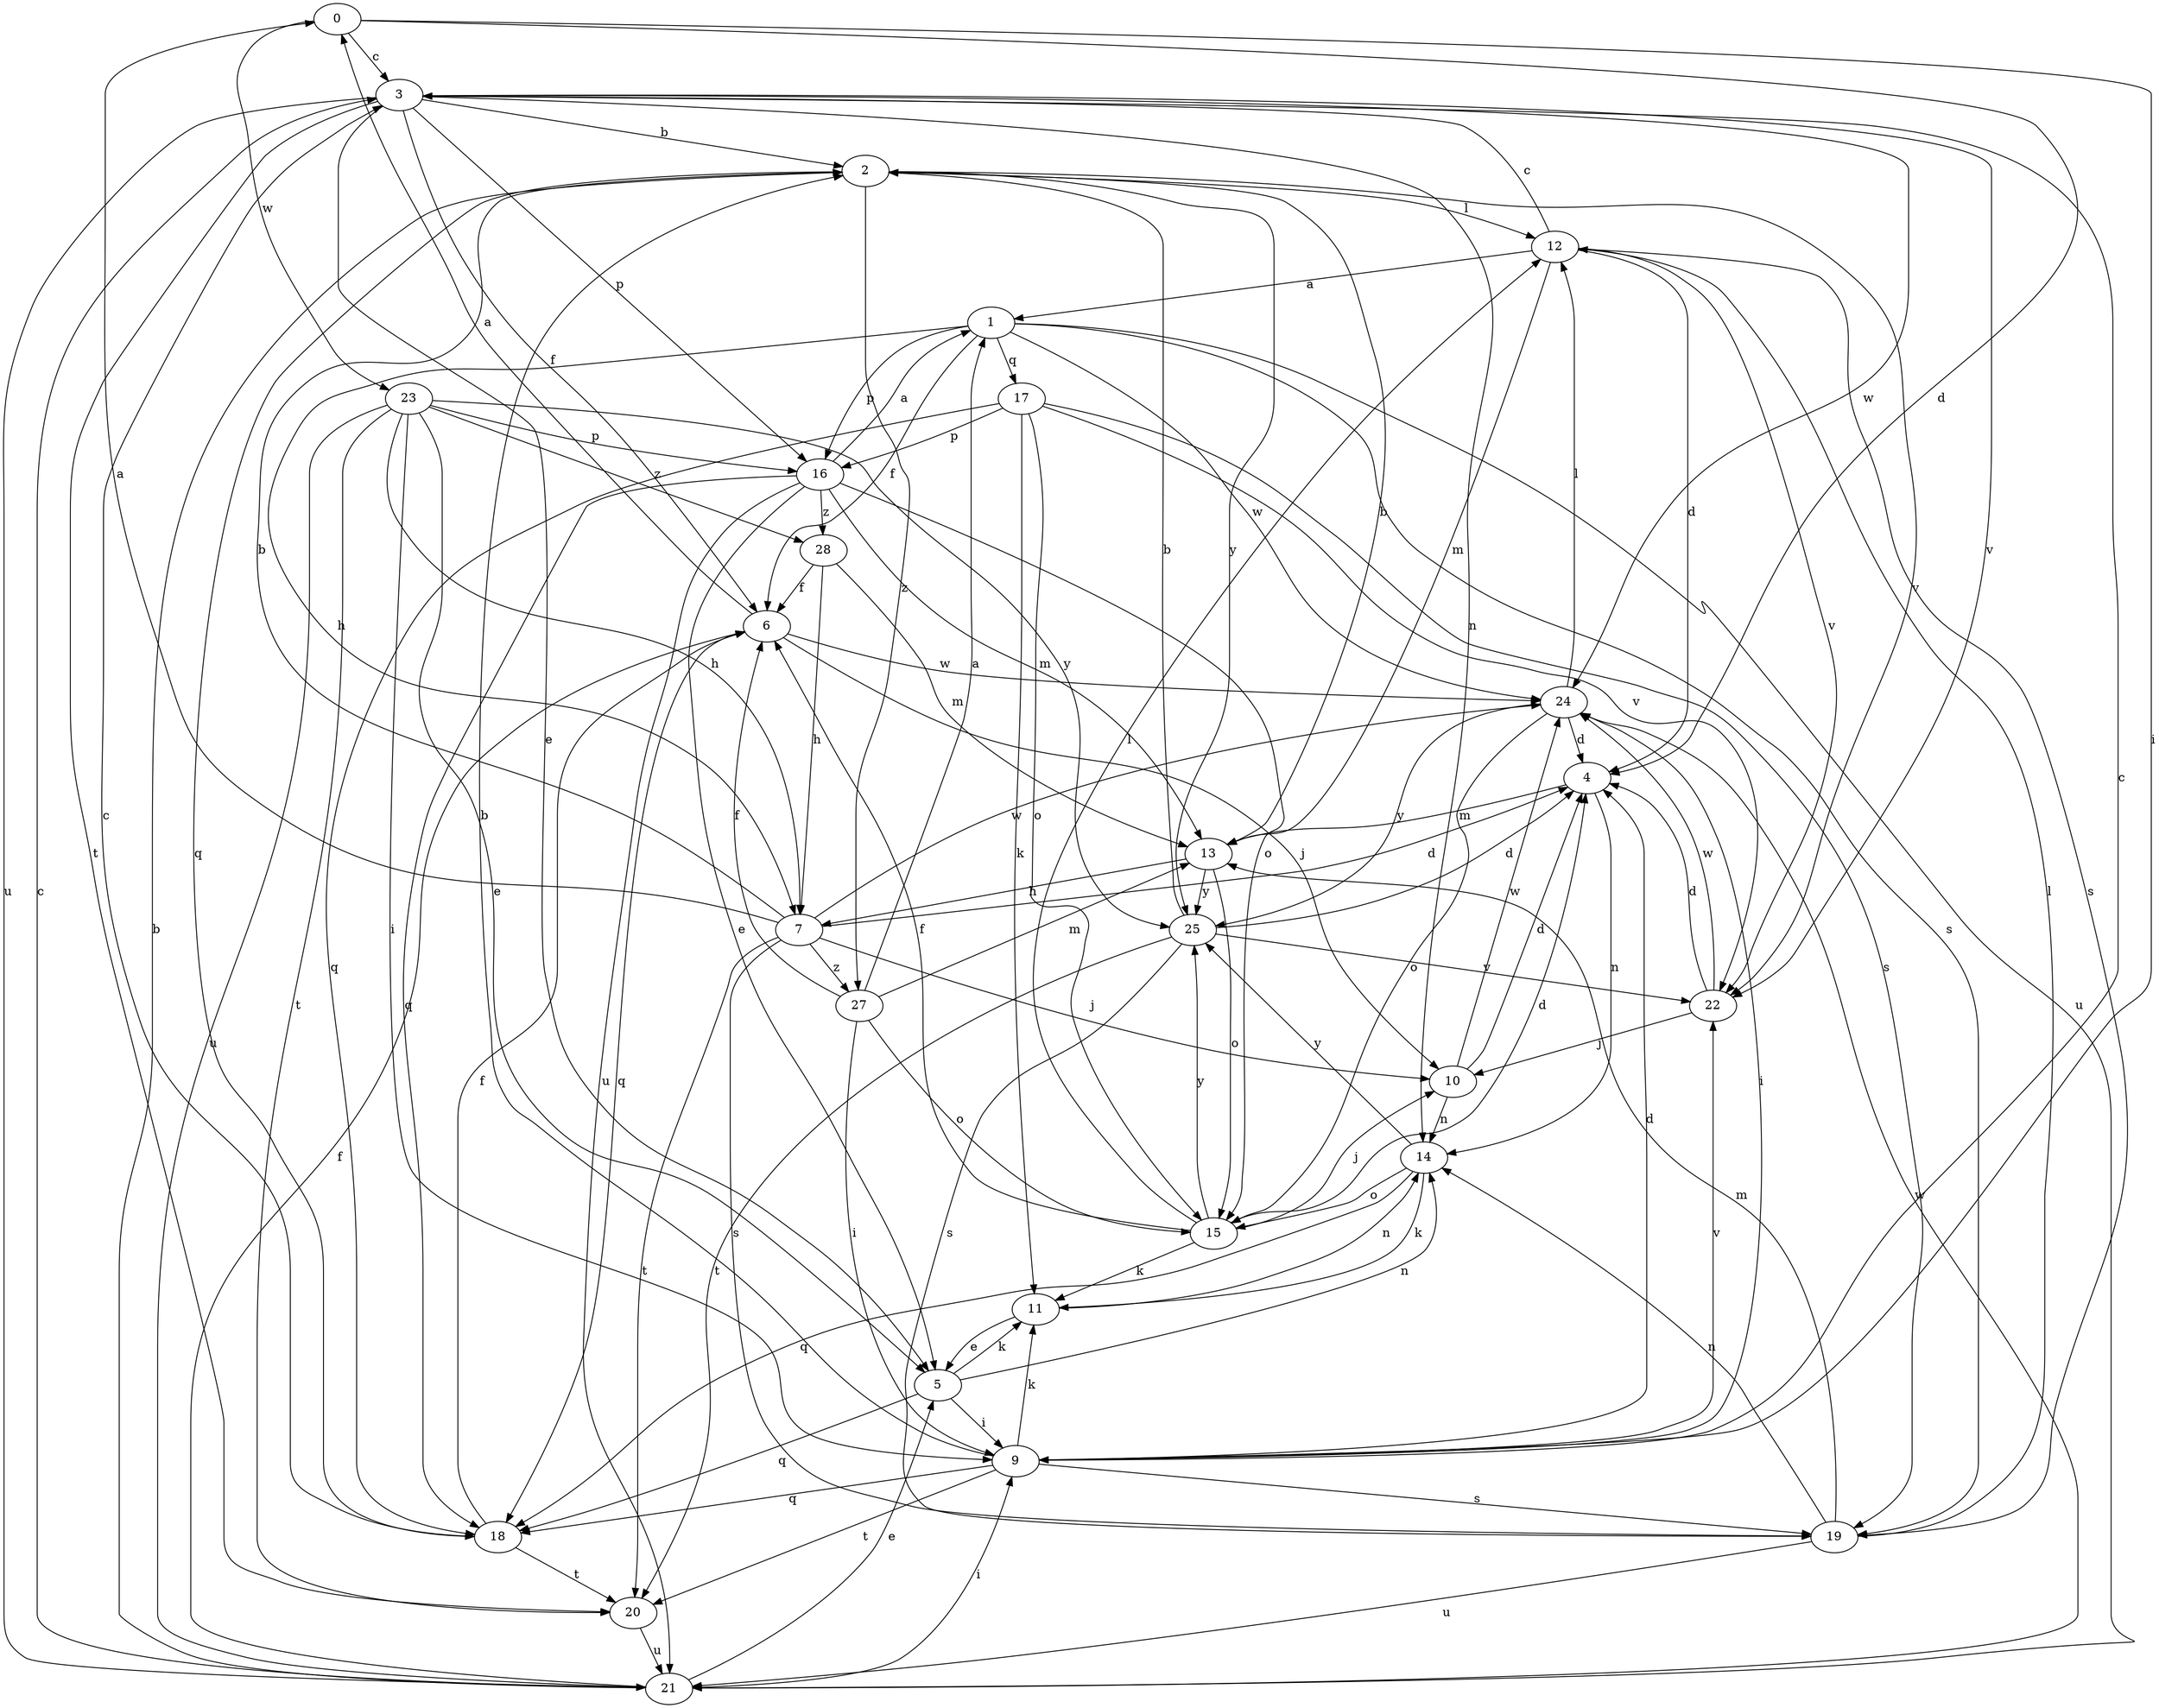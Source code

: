 strict digraph  {
0;
1;
2;
3;
4;
5;
6;
7;
9;
10;
11;
12;
13;
14;
15;
16;
17;
18;
19;
20;
21;
22;
23;
24;
25;
27;
28;
0 -> 3  [label=c];
0 -> 4  [label=d];
0 -> 9  [label=i];
0 -> 23  [label=w];
1 -> 6  [label=f];
1 -> 7  [label=h];
1 -> 16  [label=p];
1 -> 17  [label=q];
1 -> 19  [label=s];
1 -> 21  [label=u];
1 -> 24  [label=w];
2 -> 12  [label=l];
2 -> 18  [label=q];
2 -> 22  [label=v];
2 -> 25  [label=y];
2 -> 27  [label=z];
3 -> 2  [label=b];
3 -> 5  [label=e];
3 -> 6  [label=f];
3 -> 14  [label=n];
3 -> 16  [label=p];
3 -> 20  [label=t];
3 -> 21  [label=u];
3 -> 22  [label=v];
3 -> 24  [label=w];
4 -> 13  [label=m];
4 -> 14  [label=n];
5 -> 9  [label=i];
5 -> 11  [label=k];
5 -> 14  [label=n];
5 -> 18  [label=q];
6 -> 0  [label=a];
6 -> 10  [label=j];
6 -> 18  [label=q];
6 -> 24  [label=w];
7 -> 0  [label=a];
7 -> 2  [label=b];
7 -> 4  [label=d];
7 -> 10  [label=j];
7 -> 19  [label=s];
7 -> 20  [label=t];
7 -> 24  [label=w];
7 -> 27  [label=z];
9 -> 2  [label=b];
9 -> 3  [label=c];
9 -> 4  [label=d];
9 -> 11  [label=k];
9 -> 18  [label=q];
9 -> 19  [label=s];
9 -> 20  [label=t];
9 -> 22  [label=v];
10 -> 4  [label=d];
10 -> 14  [label=n];
10 -> 24  [label=w];
11 -> 5  [label=e];
11 -> 14  [label=n];
12 -> 1  [label=a];
12 -> 3  [label=c];
12 -> 4  [label=d];
12 -> 13  [label=m];
12 -> 19  [label=s];
12 -> 22  [label=v];
13 -> 2  [label=b];
13 -> 7  [label=h];
13 -> 15  [label=o];
13 -> 25  [label=y];
14 -> 11  [label=k];
14 -> 15  [label=o];
14 -> 18  [label=q];
14 -> 25  [label=y];
15 -> 4  [label=d];
15 -> 6  [label=f];
15 -> 10  [label=j];
15 -> 11  [label=k];
15 -> 12  [label=l];
15 -> 25  [label=y];
16 -> 1  [label=a];
16 -> 5  [label=e];
16 -> 13  [label=m];
16 -> 15  [label=o];
16 -> 18  [label=q];
16 -> 21  [label=u];
16 -> 28  [label=z];
17 -> 11  [label=k];
17 -> 15  [label=o];
17 -> 16  [label=p];
17 -> 18  [label=q];
17 -> 19  [label=s];
17 -> 22  [label=v];
18 -> 3  [label=c];
18 -> 6  [label=f];
18 -> 20  [label=t];
19 -> 12  [label=l];
19 -> 13  [label=m];
19 -> 14  [label=n];
19 -> 21  [label=u];
20 -> 21  [label=u];
21 -> 2  [label=b];
21 -> 3  [label=c];
21 -> 5  [label=e];
21 -> 6  [label=f];
21 -> 9  [label=i];
21 -> 24  [label=w];
22 -> 4  [label=d];
22 -> 10  [label=j];
22 -> 24  [label=w];
23 -> 5  [label=e];
23 -> 7  [label=h];
23 -> 9  [label=i];
23 -> 16  [label=p];
23 -> 20  [label=t];
23 -> 21  [label=u];
23 -> 25  [label=y];
23 -> 28  [label=z];
24 -> 4  [label=d];
24 -> 9  [label=i];
24 -> 12  [label=l];
24 -> 15  [label=o];
24 -> 25  [label=y];
25 -> 2  [label=b];
25 -> 4  [label=d];
25 -> 19  [label=s];
25 -> 20  [label=t];
25 -> 22  [label=v];
27 -> 1  [label=a];
27 -> 6  [label=f];
27 -> 9  [label=i];
27 -> 13  [label=m];
27 -> 15  [label=o];
28 -> 6  [label=f];
28 -> 7  [label=h];
28 -> 13  [label=m];
}
